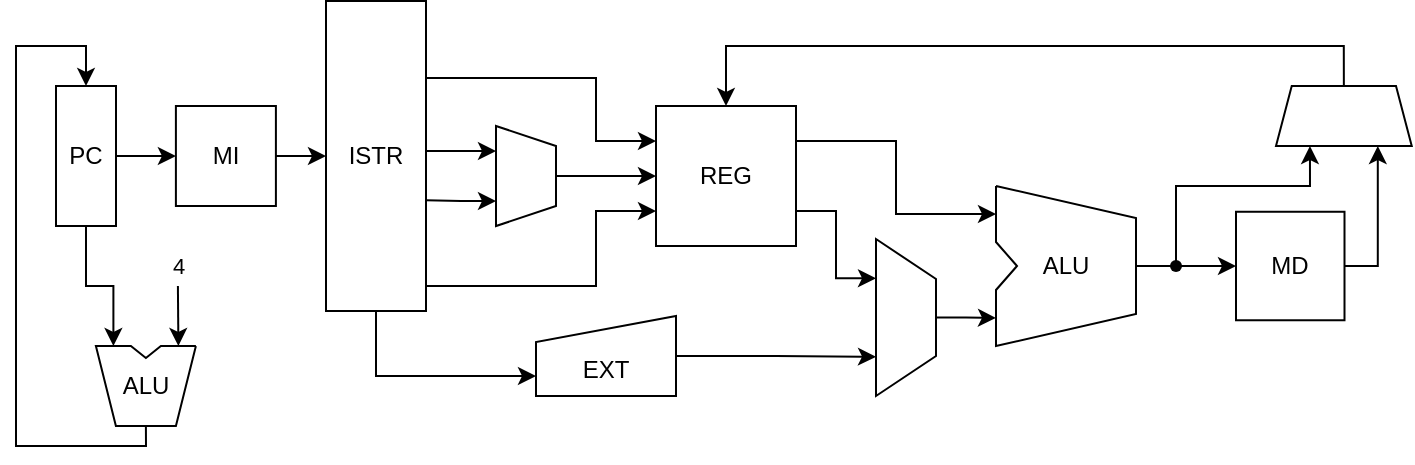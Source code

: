 <mxfile>
    <diagram id="8Sk6aOHMuATIqE6MRcxa" name="Pagina-1">
        <mxGraphModel dx="72" dy="2391" grid="1" gridSize="10" guides="1" tooltips="1" connect="1" arrows="1" fold="1" page="1" pageScale="1" pageWidth="827" pageHeight="1169" math="0" shadow="0">
            <root>
                <mxCell id="0"/>
                <mxCell id="1" parent="0"/>
                <mxCell id="2" style="edgeStyle=orthogonalEdgeStyle;rounded=0;html=1;exitX=0.5;exitY=0;exitDx=0;exitDy=0;entryX=0;entryY=0.5;entryDx=0;entryDy=0;startArrow=none;startFill=0;endArrow=classic;endFill=1;fontSize=12;" parent="1" source="4" target="6" edge="1">
                    <mxGeometry relative="1" as="geometry"/>
                </mxCell>
                <mxCell id="3" style="edgeStyle=orthogonalEdgeStyle;rounded=0;html=1;exitX=1;exitY=0.5;exitDx=0;exitDy=0;entryX=0;entryY=0.825;entryDx=0;entryDy=0;entryPerimeter=0;" parent="1" source="4" target="25" edge="1">
                    <mxGeometry relative="1" as="geometry"/>
                </mxCell>
                <mxCell id="4" value="PC" style="rounded=0;whiteSpace=wrap;html=1;direction=south;fontSize=12;" parent="1" vertex="1">
                    <mxGeometry x="40" y="-2220" width="30" height="70" as="geometry"/>
                </mxCell>
                <mxCell id="5" style="edgeStyle=none;rounded=0;html=1;exitX=1;exitY=0.5;exitDx=0;exitDy=0;entryX=0.5;entryY=1;entryDx=0;entryDy=0;sourcePerimeterSpacing=-2;targetPerimeterSpacing=2;fontSize=12;" parent="1" source="6" target="17" edge="1">
                    <mxGeometry relative="1" as="geometry"/>
                </mxCell>
                <mxCell id="6" value="MI" style="whiteSpace=wrap;html=1;aspect=fixed;fontSize=12;rounded=0;" parent="1" vertex="1">
                    <mxGeometry x="99.95" y="-2210" width="50" height="50" as="geometry"/>
                </mxCell>
                <mxCell id="7" style="edgeStyle=orthogonalEdgeStyle;html=1;exitX=1;exitY=0.25;exitDx=0;exitDy=0;entryX=0;entryY=0.175;entryDx=0;entryDy=0;entryPerimeter=0;rounded=0;fontSize=12;" parent="1" source="11" target="19" edge="1">
                    <mxGeometry relative="1" as="geometry">
                        <mxPoint x="400" y="-2175" as="targetPoint"/>
                    </mxGeometry>
                </mxCell>
                <mxCell id="8" style="edgeStyle=orthogonalEdgeStyle;html=1;exitX=1;exitY=0.75;exitDx=0;exitDy=0;entryX=0.25;entryY=1;entryDx=0;entryDy=0;rounded=0;" parent="1" source="11" target="23" edge="1">
                    <mxGeometry relative="1" as="geometry">
                        <mxPoint x="400" y="-2109.75" as="targetPoint"/>
                    </mxGeometry>
                </mxCell>
                <mxCell id="9" style="edgeStyle=orthogonalEdgeStyle;rounded=0;html=1;exitX=0;exitY=0.25;exitDx=0;exitDy=0;entryX=0.25;entryY=0;entryDx=0;entryDy=0;startArrow=classic;startFill=1;endArrow=none;endFill=0;" parent="1" source="11" target="17" edge="1">
                    <mxGeometry relative="1" as="geometry">
                        <Array as="points">
                            <mxPoint x="310" y="-2193"/>
                            <mxPoint x="310" y="-2224"/>
                            <mxPoint x="225" y="-2224"/>
                        </Array>
                    </mxGeometry>
                </mxCell>
                <mxCell id="10" style="edgeStyle=orthogonalEdgeStyle;rounded=0;html=1;exitX=0;exitY=0.75;exitDx=0;exitDy=0;entryX=0.919;entryY=0.004;entryDx=0;entryDy=0;entryPerimeter=0;startArrow=classic;startFill=1;endArrow=none;endFill=0;" parent="1" source="11" target="17" edge="1">
                    <mxGeometry relative="1" as="geometry">
                        <Array as="points">
                            <mxPoint x="310" y="-2158"/>
                            <mxPoint x="310" y="-2120"/>
                            <mxPoint x="225" y="-2120"/>
                        </Array>
                    </mxGeometry>
                </mxCell>
                <mxCell id="11" value="REG" style="whiteSpace=wrap;html=1;aspect=fixed;fontSize=12;rounded=0;" parent="1" vertex="1">
                    <mxGeometry x="340" y="-2210" width="70" height="70" as="geometry"/>
                </mxCell>
                <mxCell id="12" style="edgeStyle=orthogonalEdgeStyle;html=1;exitX=1;exitY=0.5;exitDx=0;exitDy=0;entryX=0.75;entryY=1;entryDx=0;entryDy=0;rounded=0;fontSize=12;" parent="1" source="13" target="23" edge="1">
                    <mxGeometry relative="1" as="geometry">
                        <mxPoint x="400" y="-2075.25" as="targetPoint"/>
                    </mxGeometry>
                </mxCell>
                <mxCell id="13" value="EXT" style="shape=manualInput;whiteSpace=wrap;html=1;size=13;verticalAlign=middle;labelPosition=center;verticalLabelPosition=middle;align=center;spacingBottom=-5;spacingTop=9;fontSize=12;rounded=0;" parent="1" vertex="1">
                    <mxGeometry x="280" y="-2105" width="70" height="40" as="geometry"/>
                </mxCell>
                <mxCell id="14" style="edgeStyle=orthogonalEdgeStyle;rounded=0;html=1;exitX=1;exitY=0.5;exitDx=0;exitDy=0;entryX=0;entryY=0.75;entryDx=0;entryDy=0;startArrow=none;startFill=0;endArrow=classic;endFill=1;" parent="1" source="17" target="13" edge="1">
                    <mxGeometry relative="1" as="geometry"/>
                </mxCell>
                <mxCell id="17" value="ISTR" style="rounded=0;whiteSpace=wrap;html=1;direction=south;fontSize=12;" parent="1" vertex="1">
                    <mxGeometry x="175" y="-2262.5" width="50" height="155" as="geometry"/>
                </mxCell>
                <mxCell id="39" style="edgeStyle=none;html=1;exitX=1;exitY=0.5;exitDx=0;exitDy=0;exitPerimeter=0;entryX=0.048;entryY=0.436;entryDx=0;entryDy=0;entryPerimeter=0;endArrow=none;endFill=0;" edge="1" parent="1" source="19" target="33">
                    <mxGeometry relative="1" as="geometry"/>
                </mxCell>
                <mxCell id="19" value="ALU" style="shape=stencil(rZTdDoIgGIavhtOmMKvTRnXUaRdAislUcEh/dx+CtvzBFbU5t+995eEFPgEI1xmpKIABJyUFaAsg3ByO+q2lm63DILB1NqhJXdFYWfFKJCOnglqnVlLk9MYS1Y5hPKOSqcZFOxBs9DfNg/CJxPlZigtPekZnV6QhjIzOLsW1yX63k7SxHr0KwP0MoGD8DfBaWYv4B2PtwegTXkR/xDLyWEjUQ0Q/h0AeIb44UoS1PuoXozqaDOFUSDrTfSkrCtvKM7M6WnQ6Tuc5qWaYIxbCseBc/3JM8HoSq31NJowr5xYuwtXsOXwGWUMPSDiAOBBmC8YrNbK9rYzwBA==);whiteSpace=wrap;html=1;fontSize=12;rounded=0;" parent="1" vertex="1">
                    <mxGeometry x="510" y="-2170" width="70" height="80" as="geometry"/>
                </mxCell>
                <mxCell id="20" style="edgeStyle=orthogonalEdgeStyle;rounded=0;html=1;entryX=0.5;entryY=0;entryDx=0;entryDy=0;fontSize=12;exitX=0.5;exitY=0;exitDx=0;exitDy=0;" parent="1" source="31" target="11" edge="1">
                    <mxGeometry relative="1" as="geometry">
                        <Array as="points">
                            <mxPoint x="684" y="-2240"/>
                            <mxPoint x="375" y="-2240"/>
                        </Array>
                        <mxPoint x="710" y="-2210" as="sourcePoint"/>
                    </mxGeometry>
                </mxCell>
                <mxCell id="32" style="edgeStyle=orthogonalEdgeStyle;html=1;exitX=1;exitY=0.5;exitDx=0;exitDy=0;entryX=0.75;entryY=1;entryDx=0;entryDy=0;rounded=0;" parent="1" source="21" target="31" edge="1">
                    <mxGeometry relative="1" as="geometry"/>
                </mxCell>
                <mxCell id="21" value="MD" style="whiteSpace=wrap;html=1;aspect=fixed;fontSize=12;rounded=0;" parent="1" vertex="1">
                    <mxGeometry x="630" y="-2157.12" width="54.25" height="54.25" as="geometry"/>
                </mxCell>
                <mxCell id="22" style="edgeStyle=orthogonalEdgeStyle;rounded=0;html=1;exitX=0.5;exitY=0;exitDx=0;exitDy=0;entryX=0;entryY=0.825;entryDx=0;entryDy=0;entryPerimeter=0;" parent="1" source="23" target="19" edge="1">
                    <mxGeometry relative="1" as="geometry"/>
                </mxCell>
                <mxCell id="23" value="" style="shape=trapezoid;perimeter=trapezoidPerimeter;whiteSpace=wrap;html=1;fixedSize=1;direction=south;rounded=0;" parent="1" vertex="1">
                    <mxGeometry x="450" y="-2143.5" width="30" height="78.5" as="geometry"/>
                </mxCell>
                <mxCell id="24" style="edgeStyle=orthogonalEdgeStyle;rounded=0;html=1;exitX=1;exitY=0.5;exitDx=0;exitDy=0;exitPerimeter=0;entryX=0;entryY=0.5;entryDx=0;entryDy=0;" parent="1" source="25" target="4" edge="1">
                    <mxGeometry relative="1" as="geometry">
                        <Array as="points">
                            <mxPoint x="85" y="-2040"/>
                            <mxPoint x="20" y="-2040"/>
                            <mxPoint x="20" y="-2240"/>
                            <mxPoint x="55" y="-2240"/>
                        </Array>
                    </mxGeometry>
                </mxCell>
                <mxCell id="25" value="ALU" style="shape=stencil(rZTdDoIgGIavhtOmMKvTRnXUaRdAislUcEh/dx+CtvzBFbU5t+995eEFPgEI1xmpKIABJyUFaAsg3ByO+q2lm63DILB1NqhJXdFYWfFKJCOnglqnVlLk9MYS1Y5hPKOSqcZFOxBs9DfNg/CJxPlZigtPekZnV6QhjIzOLsW1yX63k7SxHr0KwP0MoGD8DfBaWYv4B2PtwegTXkR/xDLyWEjUQ0Q/h0AeIb44UoS1PuoXozqaDOFUSDrTfSkrCtvKM7M6WnQ6Tuc5qWaYIxbCseBc/3JM8HoSq31NJowr5xYuwtXsOXwGWUMPSDiAOBBmC8YrNbK9rYzwBA==);whiteSpace=wrap;html=1;direction=south;rounded=0;" parent="1" vertex="1">
                    <mxGeometry x="59.95" y="-2090" width="50" height="40" as="geometry"/>
                </mxCell>
                <mxCell id="26" value="4" style="edgeStyle=none;orthogonalLoop=1;jettySize=auto;html=1;rounded=0;entryX=0;entryY=0.175;entryDx=0;entryDy=0;entryPerimeter=0;" parent="1" target="25" edge="1">
                    <mxGeometry x="-1" y="10" width="80" relative="1" as="geometry">
                        <mxPoint x="100.95" y="-2120" as="sourcePoint"/>
                        <mxPoint x="199.95" y="-2120" as="targetPoint"/>
                        <Array as="points"/>
                        <mxPoint x="-10" y="-10" as="offset"/>
                    </mxGeometry>
                </mxCell>
                <mxCell id="27" style="edgeStyle=none;html=1;exitX=0.5;exitY=0;exitDx=0;exitDy=0;entryX=0;entryY=0.5;entryDx=0;entryDy=0;rounded=0;" parent="1" source="30" target="11" edge="1">
                    <mxGeometry relative="1" as="geometry"/>
                </mxCell>
                <mxCell id="28" style="edgeStyle=orthogonalEdgeStyle;rounded=0;html=1;exitX=0.25;exitY=1;exitDx=0;exitDy=0;entryX=0.484;entryY=0;entryDx=0;entryDy=0;entryPerimeter=0;startArrow=classic;startFill=1;endArrow=none;endFill=0;" parent="1" source="30" target="17" edge="1">
                    <mxGeometry relative="1" as="geometry">
                        <Array as="points"/>
                    </mxGeometry>
                </mxCell>
                <mxCell id="29" style="edgeStyle=orthogonalEdgeStyle;rounded=0;html=1;exitX=0.75;exitY=1;exitDx=0;exitDy=0;entryX=0.643;entryY=0;entryDx=0;entryDy=0;entryPerimeter=0;startArrow=classic;startFill=1;endArrow=none;endFill=0;" parent="1" source="30" target="17" edge="1">
                    <mxGeometry relative="1" as="geometry"/>
                </mxCell>
                <mxCell id="30" value="" style="shape=trapezoid;perimeter=trapezoidPerimeter;whiteSpace=wrap;html=1;fixedSize=1;direction=south;size=10;rounded=0;" parent="1" vertex="1">
                    <mxGeometry x="260" y="-2200" width="30" height="50" as="geometry"/>
                </mxCell>
                <mxCell id="31" value="" style="shape=trapezoid;perimeter=trapezoidPerimeter;whiteSpace=wrap;html=1;fixedSize=1;size=7.87;" parent="1" vertex="1">
                    <mxGeometry x="650" y="-2220" width="67.87" height="30" as="geometry"/>
                </mxCell>
                <mxCell id="36" style="edgeStyle=orthogonalEdgeStyle;rounded=0;html=1;entryX=0;entryY=0.5;entryDx=0;entryDy=0;" parent="1" source="33" target="21" edge="1">
                    <mxGeometry relative="1" as="geometry"/>
                </mxCell>
                <mxCell id="38" style="edgeStyle=orthogonalEdgeStyle;rounded=0;html=1;entryX=0.25;entryY=1;entryDx=0;entryDy=0;endArrow=classic;endFill=1;" parent="1" source="33" target="31" edge="1">
                    <mxGeometry relative="1" as="geometry">
                        <Array as="points">
                            <mxPoint x="600" y="-2170"/>
                            <mxPoint x="667" y="-2170"/>
                        </Array>
                    </mxGeometry>
                </mxCell>
                <mxCell id="33" value="" style="shape=waypoint;sketch=0;fillStyle=solid;size=6;pointerEvents=1;points=[];fillColor=none;resizable=0;rotatable=0;perimeter=centerPerimeter;snapToPoint=1;" parent="1" vertex="1">
                    <mxGeometry x="590" y="-2140" width="20" height="20" as="geometry"/>
                </mxCell>
            </root>
        </mxGraphModel>
    </diagram>
</mxfile>